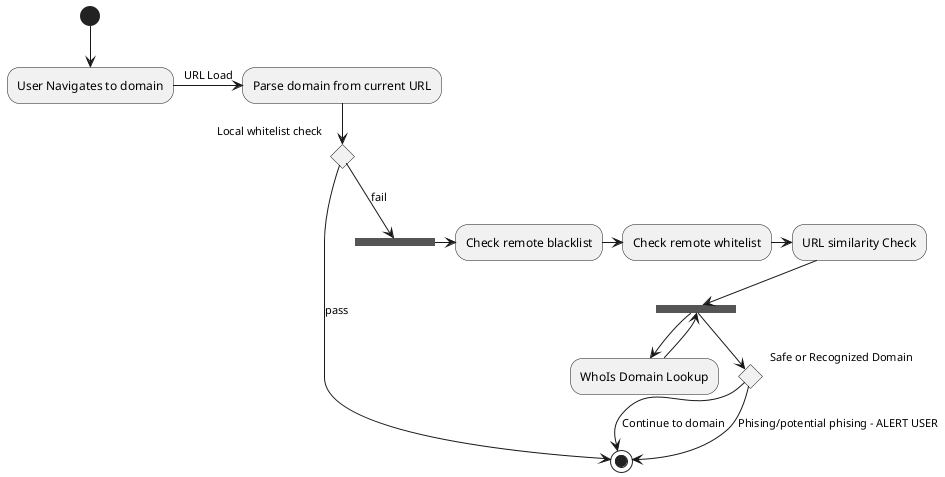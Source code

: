 @startuml projectFlow
    (*) --> "User Navigates to domain"
    -> [URL Load] "Parse domain from current URL"
    if "Local whitelist check" then
        -> [pass] (*)
    else
        --> [fail] ===B1===
        -> "Check remote blacklist"
        -> "Check remote whitelist"
        -> "URL similarity Check"
        --> ===B2===
        --> "WhoIs Domain Lookup"
        --> ===B2===
        if "Safe or Recognized Domain" then
            --> [Continue to domain] (*)
        else
            --> [Phising/potential phising - ALERT USER] (*)
        endif
    endif
@enduml
